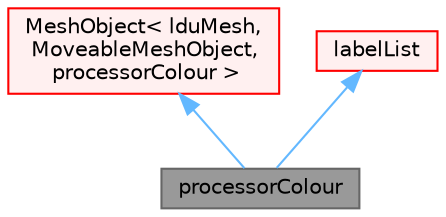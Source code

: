 digraph "processorColour"
{
 // LATEX_PDF_SIZE
  bgcolor="transparent";
  edge [fontname=Helvetica,fontsize=10,labelfontname=Helvetica,labelfontsize=10];
  node [fontname=Helvetica,fontsize=10,shape=box,height=0.2,width=0.4];
  Node1 [id="Node000001",label="processorColour",height=0.2,width=0.4,color="gray40", fillcolor="grey60", style="filled", fontcolor="black",tooltip="Colouring processors such that no neighbours have the same colour."];
  Node2 -> Node1 [id="edge1_Node000001_Node000002",dir="back",color="steelblue1",style="solid",tooltip=" "];
  Node2 [id="Node000002",label="MeshObject\< lduMesh,\l MoveableMeshObject,\l processorColour \>",height=0.2,width=0.4,color="red", fillcolor="#FFF0F0", style="filled",URL="$classFoam_1_1MeshObject.html",tooltip=" "];
  Node6 -> Node1 [id="edge2_Node000001_Node000006",dir="back",color="steelblue1",style="solid",tooltip=" "];
  Node6 [id="Node000006",label="labelList",height=0.2,width=0.4,color="red", fillcolor="#FFF0F0", style="filled",URL="$classFoam_1_1List.html",tooltip=" "];
}

